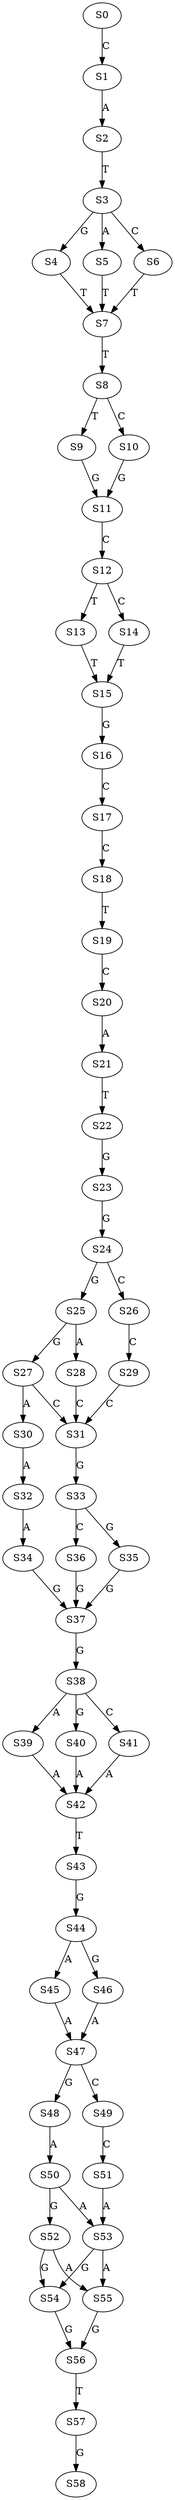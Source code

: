 strict digraph  {
	S0 -> S1 [ label = C ];
	S1 -> S2 [ label = A ];
	S2 -> S3 [ label = T ];
	S3 -> S4 [ label = G ];
	S3 -> S5 [ label = A ];
	S3 -> S6 [ label = C ];
	S4 -> S7 [ label = T ];
	S5 -> S7 [ label = T ];
	S6 -> S7 [ label = T ];
	S7 -> S8 [ label = T ];
	S8 -> S9 [ label = T ];
	S8 -> S10 [ label = C ];
	S9 -> S11 [ label = G ];
	S10 -> S11 [ label = G ];
	S11 -> S12 [ label = C ];
	S12 -> S13 [ label = T ];
	S12 -> S14 [ label = C ];
	S13 -> S15 [ label = T ];
	S14 -> S15 [ label = T ];
	S15 -> S16 [ label = G ];
	S16 -> S17 [ label = C ];
	S17 -> S18 [ label = C ];
	S18 -> S19 [ label = T ];
	S19 -> S20 [ label = C ];
	S20 -> S21 [ label = A ];
	S21 -> S22 [ label = T ];
	S22 -> S23 [ label = G ];
	S23 -> S24 [ label = G ];
	S24 -> S25 [ label = G ];
	S24 -> S26 [ label = C ];
	S25 -> S27 [ label = G ];
	S25 -> S28 [ label = A ];
	S26 -> S29 [ label = C ];
	S27 -> S30 [ label = A ];
	S27 -> S31 [ label = C ];
	S28 -> S31 [ label = C ];
	S29 -> S31 [ label = C ];
	S30 -> S32 [ label = A ];
	S31 -> S33 [ label = G ];
	S32 -> S34 [ label = A ];
	S33 -> S35 [ label = G ];
	S33 -> S36 [ label = C ];
	S34 -> S37 [ label = G ];
	S35 -> S37 [ label = G ];
	S36 -> S37 [ label = G ];
	S37 -> S38 [ label = G ];
	S38 -> S39 [ label = A ];
	S38 -> S40 [ label = G ];
	S38 -> S41 [ label = C ];
	S39 -> S42 [ label = A ];
	S40 -> S42 [ label = A ];
	S41 -> S42 [ label = A ];
	S42 -> S43 [ label = T ];
	S43 -> S44 [ label = G ];
	S44 -> S45 [ label = A ];
	S44 -> S46 [ label = G ];
	S45 -> S47 [ label = A ];
	S46 -> S47 [ label = A ];
	S47 -> S48 [ label = G ];
	S47 -> S49 [ label = C ];
	S48 -> S50 [ label = A ];
	S49 -> S51 [ label = C ];
	S50 -> S52 [ label = G ];
	S50 -> S53 [ label = A ];
	S51 -> S53 [ label = A ];
	S52 -> S54 [ label = G ];
	S52 -> S55 [ label = A ];
	S53 -> S55 [ label = A ];
	S53 -> S54 [ label = G ];
	S54 -> S56 [ label = G ];
	S55 -> S56 [ label = G ];
	S56 -> S57 [ label = T ];
	S57 -> S58 [ label = G ];
}
